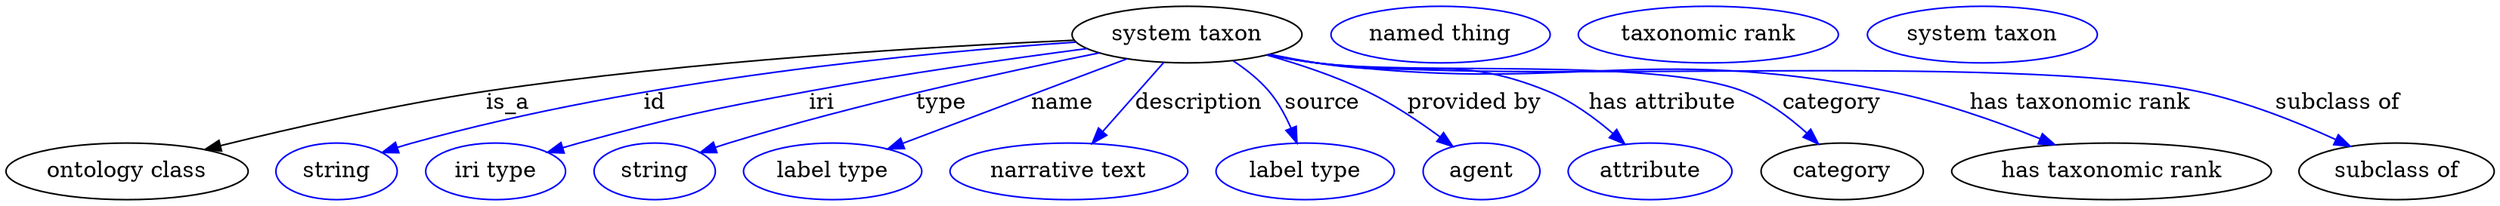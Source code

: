 digraph {
	graph [bb="0,0,1578.4,123"];
	node [label="\N"];
	"system taxon"	[height=0.5,
		label="system taxon",
		pos="749.69,105",
		width=2.022];
	"ontology class"	[height=0.5,
		pos="76.693,18",
		width=2.1304];
	"system taxon" -> "ontology class"	[label=is_a,
		lp="318.69,61.5",
		pos="e,126.14,31.906 678.06,101.4 589.84,97.495 435.59,88.406 304.69,69 246.81,60.418 181.68,45.609 135.9,34.328"];
	id	[color=blue,
		height=0.5,
		label=string,
		pos="209.69,18",
		width=1.0652];
	"system taxon" -> id	[color=blue,
		label=id,
		lp="411.69,61.5",
		pos="e,238.68,29.996 679.25,100.17 582.65,93.598 404.35,76.693 257.69,36 254.58,35.137 251.39,34.175 248.19,33.159",
		style=solid];
	iri	[color=blue,
		height=0.5,
		label="iri type",
		pos="310.69,18",
		width=1.2277];
	"system taxon" -> iri	[color=blue,
		label=iri,
		lp="517.69,61.5",
		pos="e,343.98,29.946 686.3,96.145 637.79,89.797 569.3,80.111 509.69,69 444.72,56.888 428.49,53.271 364.69,36 361.11,35.031 357.42,33.979 \
353.72,32.889",
		style=solid];
	type	[color=blue,
		height=0.5,
		label=string,
		pos="411.69,18",
		width=1.0652];
	"system taxon" -> type	[color=blue,
		label=type,
		lp="593.69,61.5",
		pos="e,440.63,29.97 694.12,93.368 635.11,81.534 539.41,60.778 458.69,36 455.93,35.153 453.1,34.238 450.25,33.289",
		style=solid];
	name	[color=blue,
		height=0.5,
		label="label type",
		pos="524.69,18",
		width=1.5707];
	"system taxon" -> name	[color=blue,
		label=name,
		lp="670.69,61.5",
		pos="e,559.71,32.229 711.53,89.581 672.18,74.716 610.87,51.555 569.31,35.854",
		style=solid];
	description	[color=blue,
		height=0.5,
		label="narrative text",
		pos="674.69,18",
		width=2.0943];
	"system taxon" -> description	[color=blue,
		label=description,
		lp="757.19,61.5",
		pos="e,689.48,35.758 734.88,87.207 723.88,74.75 708.73,57.573 696.38,43.574",
		style=solid];
	source	[color=blue,
		height=0.5,
		label="label type",
		pos="824.69,18",
		width=1.5707];
	"system taxon" -> source	[color=blue,
		label=source,
		lp="835.69,61.5",
		pos="e,819.48,36.066 778.93,88.347 787.04,83.002 795.35,76.461 801.69,69 807.5,62.169 812.14,53.628 815.69,45.547",
		style=solid];
	"provided by"	[color=blue,
		height=0.5,
		label=agent,
		pos="936.69,18",
		width=1.0291];
	"system taxon" -> "provided by"	[color=blue,
		label="provided by",
		lp="932.19,61.5",
		pos="e,918.44,33.821 800.31,92.009 820.55,86.313 843.74,78.62 863.69,69 880.04,61.12 896.84,49.867 910.2,40.03",
		style=solid];
	"has attribute"	[color=blue,
		height=0.5,
		label=attribute,
		pos="1043.7,18",
		width=1.4443];
	"system taxon" -> "has attribute"	[color=blue,
		label="has attribute",
		lp="1051.7,61.5",
		pos="e,1027.6,35.36 801.86,92.365 811.42,90.428 821.34,88.548 830.69,87 896.07,76.185 917.37,94.092 978.69,69 993.9,62.78 1008.6,52.011 \
1020.2,42.056",
		style=solid];
	category	[height=0.5,
		pos="1164.7,18",
		width=1.4263];
	"system taxon" -> category	[color=blue,
		label=category,
		lp="1159.2,61.5",
		pos="e,1149.6,35.665 800.92,92.112 810.76,90.152 821.01,88.329 830.69,87 890.71,78.758 1046.3,91.039 1102.7,69 1117.4,63.251 1131.3,52.673 \
1142.3,42.722",
		style=solid];
	"has taxonomic rank"	[height=0.5,
		pos="1335.7,18",
		width=2.8164];
	"system taxon" -> "has taxonomic rank"	[color=blue,
		label="has taxonomic rank",
		lp="1316.7,61.5",
		pos="e,1300,34.931 800.47,92.067 810.44,90.086 820.86,88.267 830.69,87 991.34,66.301 1035.8,100.4 1194.7,69 1227.7,62.469 1263.5,49.721 \
1290.7,38.732",
		style=solid];
	"subclass of"	[height=0.5,
		pos="1516.7,18",
		width=1.7151];
	"system taxon" -> "subclass of"	[color=blue,
		label="subclass of",
		lp="1479.2,61.5",
		pos="e,1487.6,33.923 800.45,91.931 810.43,89.962 820.85,88.182 830.69,87 954.31,72.156 1268.8,94.34 1390.7,69 1421.2,62.657 1453.9,49.498 \
1478.3,38.271",
		style=solid];
	"named thing_category"	[color=blue,
		height=0.5,
		label="named thing",
		pos="909.69,105",
		width=1.9318];
	"system taxon_has taxonomic rank"	[color=blue,
		height=0.5,
		label="taxonomic rank",
		pos="1079.7,105",
		width=2.2929];
	"system taxon_subclass of"	[color=blue,
		height=0.5,
		label="system taxon",
		pos="1252.7,105",
		width=2.022];
}
